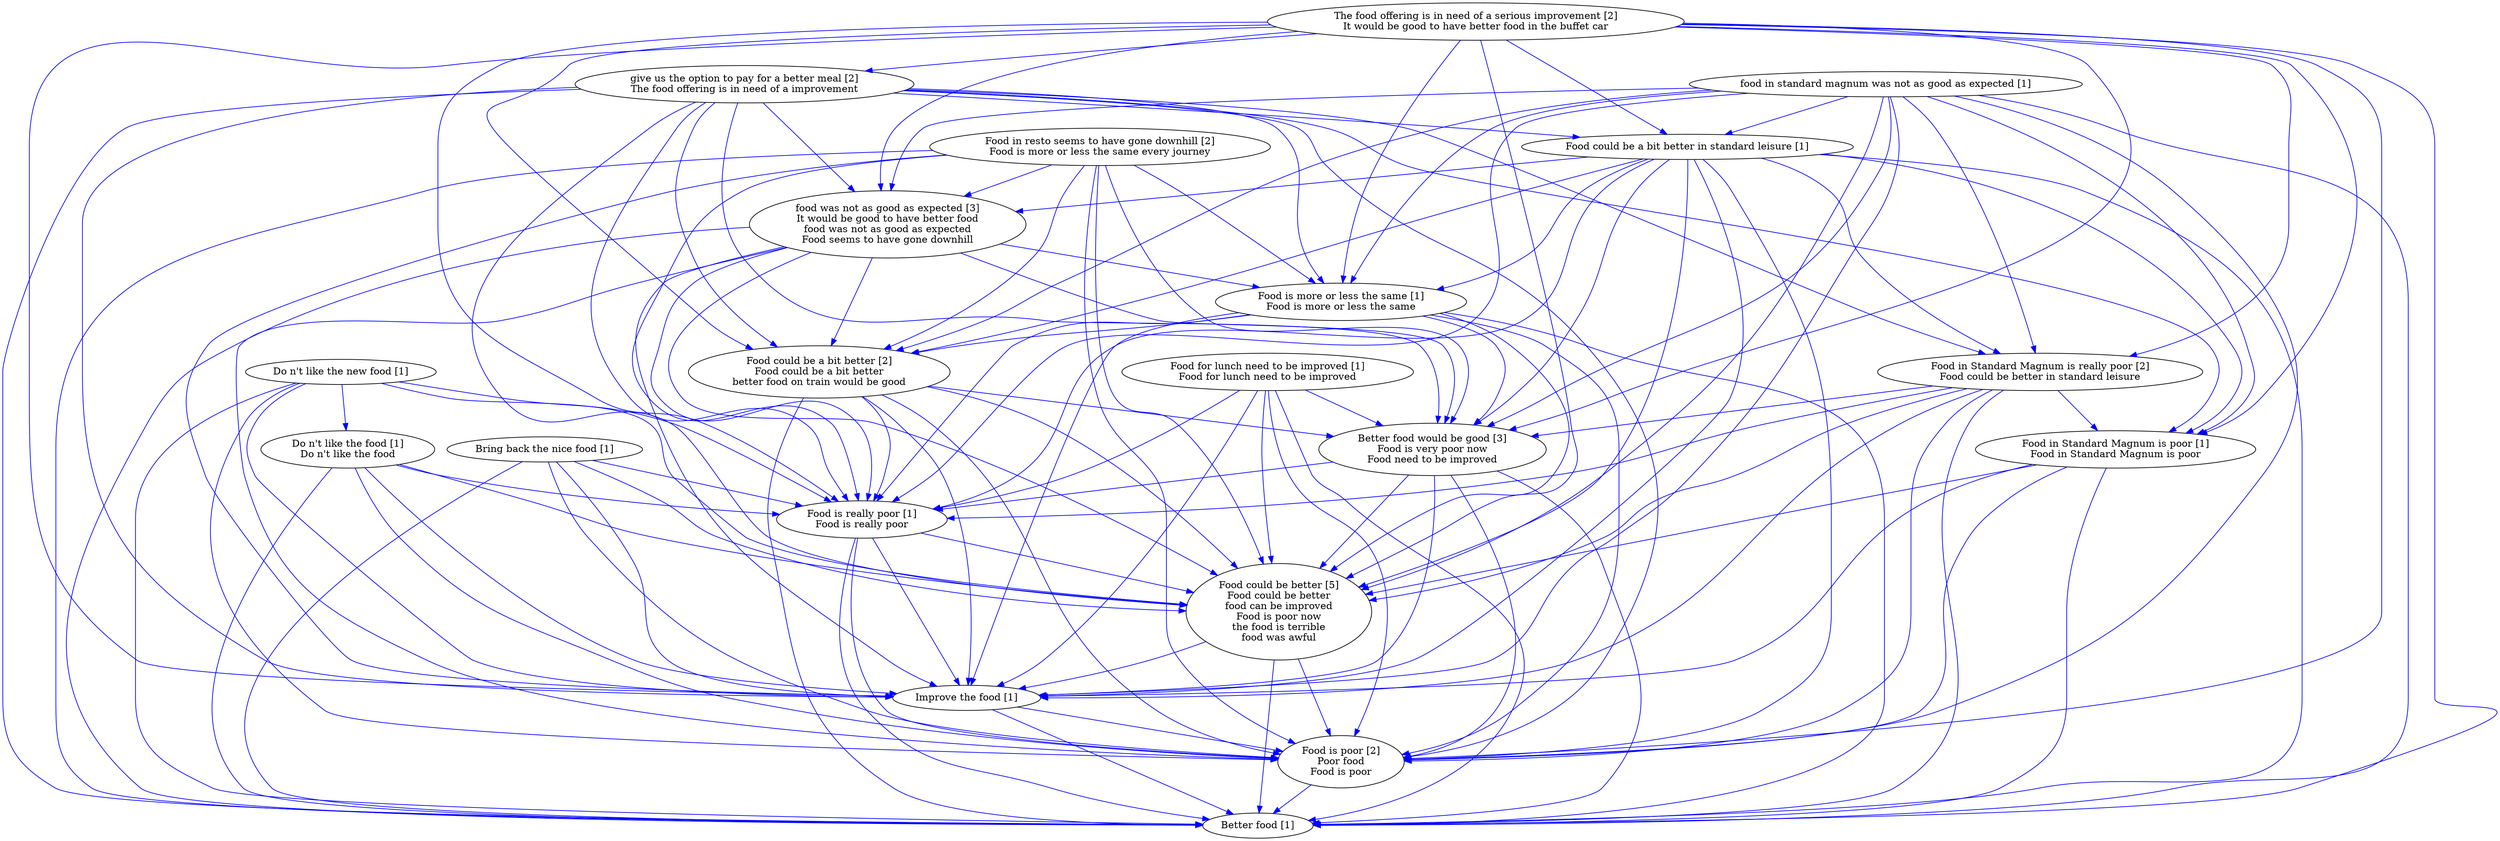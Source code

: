 digraph collapsedGraph {
"The food offering is in need of a serious improvement [2]\nIt would be good to have better food in the buffet car""Food could be better [5]\nFood could be better\nfood can be improved\nFood is poor now\nthe food is terrible\nfood was awful""Food could be a bit better [2]\nFood could be a bit better\nbetter food on train would be good""Food in resto seems to have gone downhill [2]\nFood is more or less the same every journey""Food is poor [2]\nPoor food\nFood is poor""Better food would be good [3]\nFood is very poor now\nFood need to be improved""food was not as good as expected [3]\nIt would be good to have better food\nfood was not as good as expected\nFood seems to have gone downhill""give us the option to pay for a better meal [2]\nThe food offering is in need of a improvement""Food in Standard Magnum is really poor [2]\nFood could be better in standard leisure""Better food [1]""Bring back the nice food [1]""Do n't like the new food [1]""Do n't like the food [1]\nDo n't like the food""Food could be a bit better in standard leisure [1]""Food for lunch need to be improved [1]\nFood for lunch need to be improved""Food in Standard Magnum is poor [1]\nFood in Standard Magnum is poor""Food is really poor [1]\nFood is really poor""Food is more or less the same [1]\nFood is more or less the same""Improve the food [1]""food in standard magnum was not as good as expected [1]""Food could be better [5]\nFood could be better\nfood can be improved\nFood is poor now\nthe food is terrible\nfood was awful" -> "Better food [1]" [color=blue]
"Food could be better [5]\nFood could be better\nfood can be improved\nFood is poor now\nthe food is terrible\nfood was awful" -> "Food is poor [2]\nPoor food\nFood is poor" [color=blue]
"food was not as good as expected [3]\nIt would be good to have better food\nfood was not as good as expected\nFood seems to have gone downhill" -> "Improve the food [1]" [color=blue]
"give us the option to pay for a better meal [2]\nThe food offering is in need of a improvement" -> "Food could be better [5]\nFood could be better\nfood can be improved\nFood is poor now\nthe food is terrible\nfood was awful" [color=blue]
"Food could be a bit better in standard leisure [1]" -> "Food could be better [5]\nFood could be better\nfood can be improved\nFood is poor now\nthe food is terrible\nfood was awful" [color=blue]
"Food could be a bit better in standard leisure [1]" -> "Better food would be good [3]\nFood is very poor now\nFood need to be improved" [color=blue]
"Food could be a bit better in standard leisure [1]" -> "Better food [1]" [color=blue]
"Food could be a bit better in standard leisure [1]" -> "Food is poor [2]\nPoor food\nFood is poor" [color=blue]
"Food could be a bit better in standard leisure [1]" -> "Food could be a bit better [2]\nFood could be a bit better\nbetter food on train would be good" [color=blue]
"Food could be a bit better in standard leisure [1]" -> "Food is really poor [1]\nFood is really poor" [color=blue]
"Food could be a bit better in standard leisure [1]" -> "Food is more or less the same [1]\nFood is more or less the same" [color=blue]
"food in standard magnum was not as good as expected [1]" -> "food was not as good as expected [3]\nIt would be good to have better food\nfood was not as good as expected\nFood seems to have gone downhill" [color=blue]
"food in standard magnum was not as good as expected [1]" -> "Food could be better [5]\nFood could be better\nfood can be improved\nFood is poor now\nthe food is terrible\nfood was awful" [color=blue]
"The food offering is in need of a serious improvement [2]\nIt would be good to have better food in the buffet car" -> "food was not as good as expected [3]\nIt would be good to have better food\nfood was not as good as expected\nFood seems to have gone downhill" [color=blue]
"The food offering is in need of a serious improvement [2]\nIt would be good to have better food in the buffet car" -> "Improve the food [1]" [color=blue]
"food in standard magnum was not as good as expected [1]" -> "Improve the food [1]" [color=blue]
"Bring back the nice food [1]" -> "Food is poor [2]\nPoor food\nFood is poor" [color=blue]
"Bring back the nice food [1]" -> "Food could be better [5]\nFood could be better\nfood can be improved\nFood is poor now\nthe food is terrible\nfood was awful" [color=blue]
"Food is really poor [1]\nFood is really poor" -> "Better food [1]" [color=blue]
"Food is really poor [1]\nFood is really poor" -> "Food is poor [2]\nPoor food\nFood is poor" [color=blue]
"The food offering is in need of a serious improvement [2]\nIt would be good to have better food in the buffet car" -> "Better food would be good [3]\nFood is very poor now\nFood need to be improved" [color=blue]
"Bring back the nice food [1]" -> "Improve the food [1]" [color=blue]
"Food in resto seems to have gone downhill [2]\nFood is more or less the same every journey" -> "Better food would be good [3]\nFood is very poor now\nFood need to be improved" [color=blue]
"food was not as good as expected [3]\nIt would be good to have better food\nfood was not as good as expected\nFood seems to have gone downhill" -> "Food could be better [5]\nFood could be better\nfood can be improved\nFood is poor now\nthe food is terrible\nfood was awful" [color=blue]
"Improve the food [1]" -> "Food is poor [2]\nPoor food\nFood is poor" [color=blue]
"Do n't like the food [1]\nDo n't like the food" -> "Improve the food [1]" [color=blue]
"Do n't like the food [1]\nDo n't like the food" -> "Food could be better [5]\nFood could be better\nfood can be improved\nFood is poor now\nthe food is terrible\nfood was awful" [color=blue]
"Do n't like the food [1]\nDo n't like the food" -> "Food is poor [2]\nPoor food\nFood is poor" [color=blue]
"Food is poor [2]\nPoor food\nFood is poor" -> "Better food [1]" [color=blue]
"Food is really poor [1]\nFood is really poor" -> "Improve the food [1]" [color=blue]
"Food is more or less the same [1]\nFood is more or less the same" -> "Better food would be good [3]\nFood is very poor now\nFood need to be improved" [color=blue]
"Food for lunch need to be improved [1]\nFood for lunch need to be improved" -> "Improve the food [1]" [color=blue]
"Food is really poor [1]\nFood is really poor" -> "Food could be better [5]\nFood could be better\nfood can be improved\nFood is poor now\nthe food is terrible\nfood was awful" [color=blue]
"Better food would be good [3]\nFood is very poor now\nFood need to be improved" -> "Food could be better [5]\nFood could be better\nfood can be improved\nFood is poor now\nthe food is terrible\nfood was awful" [color=blue]
"Food is more or less the same [1]\nFood is more or less the same" -> "Food could be better [5]\nFood could be better\nfood can be improved\nFood is poor now\nthe food is terrible\nfood was awful" [color=blue]
"Better food would be good [3]\nFood is very poor now\nFood need to be improved" -> "Improve the food [1]" [color=blue]
"Food is more or less the same [1]\nFood is more or less the same" -> "Improve the food [1]" [color=blue]
"Food for lunch need to be improved [1]\nFood for lunch need to be improved" -> "Better food would be good [3]\nFood is very poor now\nFood need to be improved" [color=blue]
"Food is more or less the same [1]\nFood is more or less the same" -> "Food could be a bit better [2]\nFood could be a bit better\nbetter food on train would be good" [color=blue]
"Food is more or less the same [1]\nFood is more or less the same" -> "Food is poor [2]\nPoor food\nFood is poor" [color=blue]
"Food is more or less the same [1]\nFood is more or less the same" -> "Better food [1]" [color=blue]
"The food offering is in need of a serious improvement [2]\nIt would be good to have better food in the buffet car" -> "Food could be a bit better in standard leisure [1]" [color=blue]
"Food in resto seems to have gone downhill [2]\nFood is more or less the same every journey" -> "Food could be a bit better [2]\nFood could be a bit better\nbetter food on train would be good" [color=blue]
"The food offering is in need of a serious improvement [2]\nIt would be good to have better food in the buffet car" -> "give us the option to pay for a better meal [2]\nThe food offering is in need of a improvement" [color=blue]
"The food offering is in need of a serious improvement [2]\nIt would be good to have better food in the buffet car" -> "Food is really poor [1]\nFood is really poor" [color=blue]
"Food is more or less the same [1]\nFood is more or less the same" -> "Food is really poor [1]\nFood is really poor" [color=blue]
"Food in resto seems to have gone downhill [2]\nFood is more or less the same every journey" -> "Improve the food [1]" [color=blue]
"Food in resto seems to have gone downhill [2]\nFood is more or less the same every journey" -> "Food is really poor [1]\nFood is really poor" [color=blue]
"Food in resto seems to have gone downhill [2]\nFood is more or less the same every journey" -> "food was not as good as expected [3]\nIt would be good to have better food\nfood was not as good as expected\nFood seems to have gone downhill" [color=blue]
"Food in resto seems to have gone downhill [2]\nFood is more or less the same every journey" -> "Food is poor [2]\nPoor food\nFood is poor" [color=blue]
"Food in resto seems to have gone downhill [2]\nFood is more or less the same every journey" -> "Better food [1]" [color=blue]
"Food in resto seems to have gone downhill [2]\nFood is more or less the same every journey" -> "Food is more or less the same [1]\nFood is more or less the same" [color=blue]
"Food could be better [5]\nFood could be better\nfood can be improved\nFood is poor now\nthe food is terrible\nfood was awful" -> "Improve the food [1]" [color=blue]
"Food in Standard Magnum is really poor [2]\nFood could be better in standard leisure" -> "Improve the food [1]" [color=blue]
"The food offering is in need of a serious improvement [2]\nIt would be good to have better food in the buffet car" -> "Food could be better [5]\nFood could be better\nfood can be improved\nFood is poor now\nthe food is terrible\nfood was awful" [color=blue]
"Better food would be good [3]\nFood is very poor now\nFood need to be improved" -> "Food is really poor [1]\nFood is really poor" [color=blue]
"food was not as good as expected [3]\nIt would be good to have better food\nfood was not as good as expected\nFood seems to have gone downhill" -> "Better food would be good [3]\nFood is very poor now\nFood need to be improved" [color=blue]
"Food in Standard Magnum is really poor [2]\nFood could be better in standard leisure" -> "Food is poor [2]\nPoor food\nFood is poor" [color=blue]
"Food in Standard Magnum is really poor [2]\nFood could be better in standard leisure" -> "Better food would be good [3]\nFood is very poor now\nFood need to be improved" [color=blue]
"Food could be a bit better in standard leisure [1]" -> "food was not as good as expected [3]\nIt would be good to have better food\nfood was not as good as expected\nFood seems to have gone downhill" [color=blue]
"Better food would be good [3]\nFood is very poor now\nFood need to be improved" -> "Better food [1]" [color=blue]
"Food could be a bit better [2]\nFood could be a bit better\nbetter food on train would be good" -> "Food could be better [5]\nFood could be better\nfood can be improved\nFood is poor now\nthe food is terrible\nfood was awful" [color=blue]
"Better food would be good [3]\nFood is very poor now\nFood need to be improved" -> "Food is poor [2]\nPoor food\nFood is poor" [color=blue]
"Food in Standard Magnum is really poor [2]\nFood could be better in standard leisure" -> "Food could be better [5]\nFood could be better\nfood can be improved\nFood is poor now\nthe food is terrible\nfood was awful" [color=blue]
"Food could be a bit better in standard leisure [1]" -> "Improve the food [1]" [color=blue]
"food was not as good as expected [3]\nIt would be good to have better food\nfood was not as good as expected\nFood seems to have gone downhill" -> "Food could be a bit better [2]\nFood could be a bit better\nbetter food on train would be good" [color=blue]
"food was not as good as expected [3]\nIt would be good to have better food\nfood was not as good as expected\nFood seems to have gone downhill" -> "Food is poor [2]\nPoor food\nFood is poor" [color=blue]
"Bring back the nice food [1]" -> "Food is really poor [1]\nFood is really poor" [color=blue]
"give us the option to pay for a better meal [2]\nThe food offering is in need of a improvement" -> "food was not as good as expected [3]\nIt would be good to have better food\nfood was not as good as expected\nFood seems to have gone downhill" [color=blue]
"food was not as good as expected [3]\nIt would be good to have better food\nfood was not as good as expected\nFood seems to have gone downhill" -> "Food is really poor [1]\nFood is really poor" [color=blue]
"food was not as good as expected [3]\nIt would be good to have better food\nfood was not as good as expected\nFood seems to have gone downhill" -> "Food is more or less the same [1]\nFood is more or less the same" [color=blue]
"give us the option to pay for a better meal [2]\nThe food offering is in need of a improvement" -> "Food could be a bit better in standard leisure [1]" [color=blue]
"The food offering is in need of a serious improvement [2]\nIt would be good to have better food in the buffet car" -> "Food could be a bit better [2]\nFood could be a bit better\nbetter food on train would be good" [color=blue]
"Bring back the nice food [1]" -> "Better food [1]" [color=blue]
"Food in Standard Magnum is really poor [2]\nFood could be better in standard leisure" -> "Food is really poor [1]\nFood is really poor" [color=blue]
"The food offering is in need of a serious improvement [2]\nIt would be good to have better food in the buffet car" -> "Better food [1]" [color=blue]
"The food offering is in need of a serious improvement [2]\nIt would be good to have better food in the buffet car" -> "Food is poor [2]\nPoor food\nFood is poor" [color=blue]
"Food could be a bit better [2]\nFood could be a bit better\nbetter food on train would be good" -> "Better food [1]" [color=blue]
"Food could be a bit better [2]\nFood could be a bit better\nbetter food on train would be good" -> "Food is poor [2]\nPoor food\nFood is poor" [color=blue]
"Food could be a bit better [2]\nFood could be a bit better\nbetter food on train would be good" -> "Better food would be good [3]\nFood is very poor now\nFood need to be improved" [color=blue]
"Do n't like the food [1]\nDo n't like the food" -> "Food is really poor [1]\nFood is really poor" [color=blue]
"Food in Standard Magnum is poor [1]\nFood in Standard Magnum is poor" -> "Improve the food [1]" [color=blue]
"Food could be a bit better [2]\nFood could be a bit better\nbetter food on train would be good" -> "Food is really poor [1]\nFood is really poor" [color=blue]
"Do n't like the food [1]\nDo n't like the food" -> "Better food [1]" [color=blue]
"give us the option to pay for a better meal [2]\nThe food offering is in need of a improvement" -> "Food could be a bit better [2]\nFood could be a bit better\nbetter food on train would be good" [color=blue]
"Do n't like the new food [1]" -> "Food is poor [2]\nPoor food\nFood is poor" [color=blue]
"Do n't like the new food [1]" -> "Food could be better [5]\nFood could be better\nfood can be improved\nFood is poor now\nthe food is terrible\nfood was awful" [color=blue]
"Do n't like the new food [1]" -> "Improve the food [1]" [color=blue]
"give us the option to pay for a better meal [2]\nThe food offering is in need of a improvement" -> "Food is more or less the same [1]\nFood is more or less the same" [color=blue]
"give us the option to pay for a better meal [2]\nThe food offering is in need of a improvement" -> "Improve the food [1]" [color=blue]
"give us the option to pay for a better meal [2]\nThe food offering is in need of a improvement" -> "Food is really poor [1]\nFood is really poor" [color=blue]
"food in standard magnum was not as good as expected [1]" -> "Better food would be good [3]\nFood is very poor now\nFood need to be improved" [color=blue]
"food in standard magnum was not as good as expected [1]" -> "Better food [1]" [color=blue]
"food in standard magnum was not as good as expected [1]" -> "Food is poor [2]\nPoor food\nFood is poor" [color=blue]
"food in standard magnum was not as good as expected [1]" -> "Food could be a bit better [2]\nFood could be a bit better\nbetter food on train would be good" [color=blue]
"food was not as good as expected [3]\nIt would be good to have better food\nfood was not as good as expected\nFood seems to have gone downhill" -> "Better food [1]" [color=blue]
"give us the option to pay for a better meal [2]\nThe food offering is in need of a improvement" -> "Better food would be good [3]\nFood is very poor now\nFood need to be improved" [color=blue]
"Food in Standard Magnum is poor [1]\nFood in Standard Magnum is poor" -> "Food could be better [5]\nFood could be better\nfood can be improved\nFood is poor now\nthe food is terrible\nfood was awful" [color=blue]
"Food for lunch need to be improved [1]\nFood for lunch need to be improved" -> "Food is poor [2]\nPoor food\nFood is poor" [color=blue]
"Food for lunch need to be improved [1]\nFood for lunch need to be improved" -> "Better food [1]" [color=blue]
"Food in resto seems to have gone downhill [2]\nFood is more or less the same every journey" -> "Food could be better [5]\nFood could be better\nfood can be improved\nFood is poor now\nthe food is terrible\nfood was awful" [color=blue]
"give us the option to pay for a better meal [2]\nThe food offering is in need of a improvement" -> "Better food [1]" [color=blue]
"give us the option to pay for a better meal [2]\nThe food offering is in need of a improvement" -> "Food is poor [2]\nPoor food\nFood is poor" [color=blue]
"Food for lunch need to be improved [1]\nFood for lunch need to be improved" -> "Food is really poor [1]\nFood is really poor" [color=blue]
"food in standard magnum was not as good as expected [1]" -> "Food is really poor [1]\nFood is really poor" [color=blue]
"Food for lunch need to be improved [1]\nFood for lunch need to be improved" -> "Food could be better [5]\nFood could be better\nfood can be improved\nFood is poor now\nthe food is terrible\nfood was awful" [color=blue]
"food in standard magnum was not as good as expected [1]" -> "Food is more or less the same [1]\nFood is more or less the same" [color=blue]
"food in standard magnum was not as good as expected [1]" -> "Food could be a bit better in standard leisure [1]" [color=blue]
"The food offering is in need of a serious improvement [2]\nIt would be good to have better food in the buffet car" -> "Food is more or less the same [1]\nFood is more or less the same" [color=blue]
"Do n't like the new food [1]" -> "Food is really poor [1]\nFood is really poor" [color=blue]
"Food in Standard Magnum is poor [1]\nFood in Standard Magnum is poor" -> "Better food [1]" [color=blue]
"Food in Standard Magnum is poor [1]\nFood in Standard Magnum is poor" -> "Food is poor [2]\nPoor food\nFood is poor" [color=blue]
"Improve the food [1]" -> "Better food [1]" [color=blue]
"Do n't like the new food [1]" -> "Better food [1]" [color=blue]
"Food could be a bit better [2]\nFood could be a bit better\nbetter food on train would be good" -> "Improve the food [1]" [color=blue]
"Food in Standard Magnum is really poor [2]\nFood could be better in standard leisure" -> "Better food [1]" [color=blue]
"Do n't like the new food [1]" -> "Do n't like the food [1]\nDo n't like the food" [color=blue]
"Food could be a bit better in standard leisure [1]" -> "Food in Standard Magnum is really poor [2]\nFood could be better in standard leisure" [color=blue]
"Food in Standard Magnum is really poor [2]\nFood could be better in standard leisure" -> "Food in Standard Magnum is poor [1]\nFood in Standard Magnum is poor" [color=blue]
"The food offering is in need of a serious improvement [2]\nIt would be good to have better food in the buffet car" -> "Food in Standard Magnum is really poor [2]\nFood could be better in standard leisure" [color=blue]
"give us the option to pay for a better meal [2]\nThe food offering is in need of a improvement" -> "Food in Standard Magnum is really poor [2]\nFood could be better in standard leisure" [color=blue]
"food in standard magnum was not as good as expected [1]" -> "Food in Standard Magnum is really poor [2]\nFood could be better in standard leisure" [color=blue]
"Food could be a bit better in standard leisure [1]" -> "Food in Standard Magnum is poor [1]\nFood in Standard Magnum is poor" [color=blue]
"The food offering is in need of a serious improvement [2]\nIt would be good to have better food in the buffet car" -> "Food in Standard Magnum is poor [1]\nFood in Standard Magnum is poor" [color=blue]
"give us the option to pay for a better meal [2]\nThe food offering is in need of a improvement" -> "Food in Standard Magnum is poor [1]\nFood in Standard Magnum is poor" [color=blue]
"food in standard magnum was not as good as expected [1]" -> "Food in Standard Magnum is poor [1]\nFood in Standard Magnum is poor" [color=blue]
}